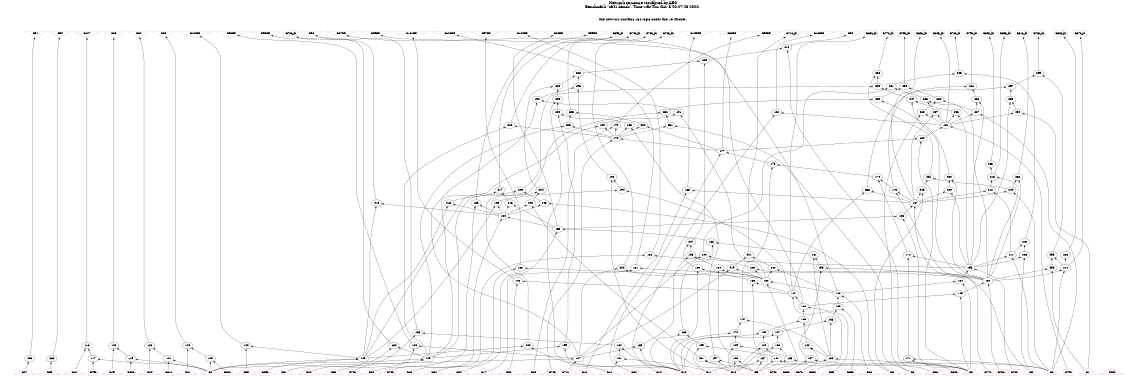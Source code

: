 # Network structure generated by ABC

digraph network {
size = "7.5,10";
center = true;
edge [dir = back];

{
  node [shape = plaintext];
  edge [style = invis];
  LevelTitle1 [label=""];
  LevelTitle2 [label=""];
  Level26 [label = ""];
  Level25 [label = ""];
  Level24 [label = ""];
  Level23 [label = ""];
  Level22 [label = ""];
  Level21 [label = ""];
  Level20 [label = ""];
  Level19 [label = ""];
  Level18 [label = ""];
  Level17 [label = ""];
  Level16 [label = ""];
  Level15 [label = ""];
  Level14 [label = ""];
  Level13 [label = ""];
  Level12 [label = ""];
  Level11 [label = ""];
  Level10 [label = ""];
  Level9 [label = ""];
  Level8 [label = ""];
  Level7 [label = ""];
  Level6 [label = ""];
  Level5 [label = ""];
  Level4 [label = ""];
  Level3 [label = ""];
  Level2 [label = ""];
  Level1 [label = ""];
  Level0 [label = ""];
  LevelTitle1 ->  LevelTitle2 ->  Level26 ->  Level25 ->  Level24 ->  Level23 ->  Level22 ->  Level21 ->  Level20 ->  Level19 ->  Level18 ->  Level17 ->  Level16 ->  Level15 ->  Level14 ->  Level13 ->  Level12 ->  Level11 ->  Level10 ->  Level9 ->  Level8 ->  Level7 ->  Level6 ->  Level5 ->  Level4 ->  Level3 ->  Level2 ->  Level1 ->  Level0;
}

{
  rank = same;
  LevelTitle1;
  title1 [shape=plaintext,
          fontsize=20,
          fontname = "Times-Roman",
          label="Network structure visualized by ABC\nBenchmark \"s641.bench\". Time was Thu Oct  8 20:27:48 2020. "
         ];
}

{
  rank = same;
  LevelTitle2;
  title2 [shape=plaintext,
          fontsize=18,
          fontname = "Times-Roman",
          label="The network contains 150 logic nodes and 19 latches.\n"
         ];
}

{
  rank = same;
  Level26;
  Node37 [label = "G91", shape = invtriangle, color = coral, fillcolor = coral];
  Node38 [label = "G94", shape = invtriangle, color = coral, fillcolor = coral];
  Node39 [label = "G107", shape = invtriangle, color = coral, fillcolor = coral];
  Node40 [label = "G83", shape = invtriangle, color = coral, fillcolor = coral];
  Node41 [label = "G84", shape = invtriangle, color = coral, fillcolor = coral];
  Node42 [label = "G85", shape = invtriangle, color = coral, fillcolor = coral];
  Node43 [label = "G100BF", shape = invtriangle, color = coral, fillcolor = coral];
  Node44 [label = "G98BF", shape = invtriangle, color = coral, fillcolor = coral];
  Node45 [label = "G96BF", shape = invtriangle, color = coral, fillcolor = coral];
  Node46 [label = "G92", shape = invtriangle, color = coral, fillcolor = coral];
  Node47 [label = "G87BF", shape = invtriangle, color = coral, fillcolor = coral];
  Node48 [label = "G89BF", shape = invtriangle, color = coral, fillcolor = coral];
  Node49 [label = "G101BF", shape = invtriangle, color = coral, fillcolor = coral];
  Node50 [label = "G106BF", shape = invtriangle, color = coral, fillcolor = coral];
  Node51 [label = "G97BF", shape = invtriangle, color = coral, fillcolor = coral];
  Node52 [label = "G104BF", shape = invtriangle, color = coral, fillcolor = coral];
  Node53 [label = "G88BF", shape = invtriangle, color = coral, fillcolor = coral];
  Node54 [label = "G99BF", shape = invtriangle, color = coral, fillcolor = coral];
  Node55 [label = "G105BF", shape = invtriangle, color = coral, fillcolor = coral];
  Node56 [label = "G86BF", shape = invtriangle, color = coral, fillcolor = coral];
  Node57 [label = "G95BF", shape = invtriangle, color = coral, fillcolor = coral];
  Node58 [label = "G103BF", shape = invtriangle, color = coral, fillcolor = coral];
  Node59 [label = "G90", shape = invtriangle, color = coral, fillcolor = coral];
  Node61 [label = "G64L_in", shape = box, color = coral, fillcolor = coral];
  Node64 [label = "G65L_in", shape = box, color = coral, fillcolor = coral];
  Node67 [label = "G66L_in", shape = box, color = coral, fillcolor = coral];
  Node70 [label = "G67L_in", shape = box, color = coral, fillcolor = coral];
  Node73 [label = "G68L_in", shape = box, color = coral, fillcolor = coral];
  Node76 [label = "G69L_in", shape = box, color = coral, fillcolor = coral];
  Node79 [label = "G70L_in", shape = box, color = coral, fillcolor = coral];
  Node82 [label = "G71L_in", shape = box, color = coral, fillcolor = coral];
  Node85 [label = "G72L_in", shape = box, color = coral, fillcolor = coral];
  Node88 [label = "G73L_in", shape = box, color = coral, fillcolor = coral];
  Node91 [label = "G74L_in", shape = box, color = coral, fillcolor = coral];
  Node94 [label = "G75L_in", shape = box, color = coral, fillcolor = coral];
  Node97 [label = "G76L_in", shape = box, color = coral, fillcolor = coral];
  Node100 [label = "G77L_in", shape = box, color = coral, fillcolor = coral];
  Node103 [label = "G78L_in", shape = box, color = coral, fillcolor = coral];
  Node106 [label = "G79L_in", shape = box, color = coral, fillcolor = coral];
  Node109 [label = "G80L_in", shape = box, color = coral, fillcolor = coral];
  Node112 [label = "G81L_in", shape = box, color = coral, fillcolor = coral];
  Node115 [label = "G82L_in", shape = box, color = coral, fillcolor = coral];
}

{
  rank = same;
  Level25;
  Node210 [label = "210\n", shape = ellipse];
}

{
  rank = same;
  Level24;
  Node209 [label = "209\n", shape = ellipse];
}

{
  rank = same;
  Level23;
  Node208 [label = "208\n", shape = ellipse];
  Node243 [label = "243\n", shape = ellipse];
  Node252 [label = "252\n", shape = ellipse];
  Node259 [label = "259\n", shape = ellipse];
}

{
  rank = same;
  Level22;
  Node196 [label = "196\n", shape = ellipse];
  Node206 [label = "206\n", shape = ellipse];
  Node235 [label = "235\n", shape = ellipse];
  Node241 [label = "241\n", shape = ellipse];
  Node250 [label = "250\n", shape = ellipse];
  Node257 [label = "257\n", shape = ellipse];
  Node261 [label = "261\n", shape = ellipse];
}

{
  rank = same;
  Level21;
  Node192 [label = "192\n", shape = ellipse];
  Node205 [label = "205\n", shape = ellipse];
  Node233 [label = "233\n", shape = ellipse];
  Node234 [label = "234\n", shape = ellipse];
  Node238 [label = "238\n", shape = ellipse];
  Node247 [label = "247\n", shape = ellipse];
  Node255 [label = "255\n", shape = ellipse];
  Node260 [label = "260\n", shape = ellipse];
}

{
  rank = same;
  Level20;
  Node182 [label = "182\n", shape = ellipse];
  Node191 [label = "191\n", shape = ellipse];
  Node200 [label = "200\n", shape = ellipse];
  Node225 [label = "225\n", shape = ellipse];
  Node227 [label = "227\n", shape = ellipse];
  Node228 [label = "228\n", shape = ellipse];
  Node232 [label = "232\n", shape = ellipse];
  Node237 [label = "237\n", shape = ellipse];
  Node246 [label = "246\n", shape = ellipse];
  Node254 [label = "254\n", shape = ellipse];
}

{
  rank = same;
  Level19;
  Node179 [label = "179\n", shape = ellipse];
  Node181 [label = "181\n", shape = ellipse];
  Node190 [label = "190\n", shape = ellipse];
  Node198 [label = "198\n", shape = ellipse];
  Node223 [label = "223\n", shape = ellipse];
  Node224 [label = "224\n", shape = ellipse];
  Node226 [label = "226\n", shape = ellipse];
  Node231 [label = "231\n", shape = ellipse];
}

{
  rank = same;
  Level18;
  Node178 [label = "178\n", shape = ellipse];
  Node180 [label = "180\n", shape = ellipse];
}

{
  rank = same;
  Level17;
  Node177 [label = "177\n", shape = ellipse];
}

{
  rank = same;
  Level16;
  Node176 [label = "176\n", shape = ellipse];
  Node265 [label = "265\n", shape = ellipse];
}

{
  rank = same;
  Level15;
  Node174 [label = "174\n", shape = ellipse];
  Node195 [label = "195\n", shape = ellipse];
  Node213 [label = "213\n", shape = ellipse];
  Node230 [label = "230\n", shape = ellipse];
  Node251 [label = "251\n", shape = ellipse];
  Node262 [label = "262\n", shape = ellipse];
}

{
  rank = same;
  Level14;
  Node168 [label = "168\n", shape = ellipse];
  Node173 [label = "173\n", shape = ellipse];
  Node194 [label = "194\n", shape = ellipse];
  Node204 [label = "204\n", shape = ellipse];
  Node212 [label = "212\n", shape = ellipse];
  Node217 [label = "217\n", shape = ellipse];
  Node229 [label = "229\n", shape = ellipse];
  Node244 [label = "244\n", shape = ellipse];
  Node245 [label = "245\n", shape = ellipse];
  Node249 [label = "249\n", shape = ellipse];
  Node256 [label = "256\n", shape = ellipse];
}

{
  rank = same;
  Level13;
  Node165 [label = "165\n", shape = ellipse];
  Node167 [label = "167\n", shape = ellipse];
  Node193 [label = "193\n", shape = ellipse];
  Node202 [label = "202\n", shape = ellipse];
  Node215 [label = "215\n", shape = ellipse];
  Node216 [label = "216\n", shape = ellipse];
  Node218 [label = "218\n", shape = ellipse];
  Node248 [label = "248\n", shape = ellipse];
}

{
  rank = same;
  Level12;
  Node164 [label = "164\n", shape = ellipse];
  Node166 [label = "166\n", shape = ellipse];
}

{
  rank = same;
  Level11;
  Node163 [label = "163\n", shape = ellipse];
}

{
  rank = same;
  Level10;
  Node162 [label = "162\n", shape = ellipse];
  Node207 [label = "207\n", shape = ellipse];
  Node242 [label = "242\n", shape = ellipse];
}

{
  rank = same;
  Level9;
  Node156 [label = "156\n", shape = ellipse];
  Node161 [label = "161\n", shape = ellipse];
  Node172 [label = "172\n", shape = ellipse];
  Node186 [label = "186\n", shape = ellipse];
  Node211 [label = "211\n", shape = ellipse];
  Node221 [label = "221\n", shape = ellipse];
  Node236 [label = "236\n", shape = ellipse];
  Node240 [label = "240\n", shape = ellipse];
  Node258 [label = "258\n", shape = ellipse];
  Node266 [label = "266\n", shape = ellipse];
}

{
  rank = same;
  Level8;
  Node151 [label = "151\n", shape = ellipse];
  Node153 [label = "153\n", shape = ellipse];
  Node155 [label = "155\n", shape = ellipse];
  Node158 [label = "158\n", shape = ellipse];
  Node184 [label = "184\n", shape = ellipse];
  Node189 [label = "189\n", shape = ellipse];
  Node214 [label = "214\n", shape = ellipse];
  Node219 [label = "219\n", shape = ellipse];
  Node220 [label = "220\n", shape = ellipse];
  Node222 [label = "222\n", shape = ellipse];
  Node239 [label = "239\n", shape = ellipse];
  Node253 [label = "253\n", shape = ellipse];
}

{
  rank = same;
  Level7;
  Node148 [label = "148\n", shape = ellipse];
  Node150 [label = "150\n", shape = ellipse];
  Node152 [label = "152\n", shape = ellipse];
  Node154 [label = "154\n", shape = ellipse];
  Node188 [label = "188\n", shape = ellipse];
}

{
  rank = same;
  Level6;
  Node140 [label = "140\n", shape = ellipse];
  Node147 [label = "147\n", shape = ellipse];
  Node149 [label = "149\n", shape = ellipse];
}

{
  rank = same;
  Level5;
  Node139 [label = "139\n", shape = ellipse];
  Node146 [label = "146\n", shape = ellipse];
}

{
  rank = same;
  Level4;
  Node138 [label = "138\n", shape = ellipse];
  Node145 [label = "145\n", shape = ellipse];
  Node175 [label = "175\n", shape = ellipse];
}

{
  rank = same;
  Level3;
  Node133 [label = "133\n", shape = ellipse];
  Node137 [label = "137\n", shape = ellipse];
  Node143 [label = "143\n", shape = ellipse];
  Node160 [label = "160\n", shape = ellipse];
  Node170 [label = "170\n", shape = ellipse];
}

{
  rank = same;
  Level2;
  Node118 [label = "118\n", shape = ellipse];
  Node120 [label = "120\n", shape = ellipse];
  Node122 [label = "122\n", shape = ellipse];
  Node124 [label = "124\n", shape = ellipse];
  Node126 [label = "126\n", shape = ellipse];
  Node128 [label = "128\n", shape = ellipse];
  Node130 [label = "130\n", shape = ellipse];
  Node132 [label = "132\n", shape = ellipse];
  Node136 [label = "136\n", shape = ellipse];
  Node142 [label = "142\n", shape = ellipse];
  Node144 [label = "144\n", shape = ellipse];
  Node159 [label = "159\n", shape = ellipse];
  Node169 [label = "169\n", shape = ellipse];
  Node185 [label = "185\n", shape = ellipse];
  Node199 [label = "199\n", shape = ellipse];
  Node203 [label = "203\n", shape = ellipse];
}

{
  rank = same;
  Level1;
  Node117 [label = "117\n", shape = ellipse];
  Node119 [label = "119\n", shape = ellipse];
  Node121 [label = "121\n", shape = ellipse];
  Node123 [label = "123\n", shape = ellipse];
  Node125 [label = "125\n", shape = ellipse];
  Node127 [label = "127\n", shape = ellipse];
  Node129 [label = "129\n", shape = ellipse];
  Node131 [label = "131\n", shape = ellipse];
  Node134 [label = "134\n", shape = ellipse];
  Node135 [label = "135\n", shape = ellipse];
  Node141 [label = "141\n", shape = ellipse];
  Node157 [label = "157\n", shape = ellipse];
  Node171 [label = "171\n", shape = ellipse];
  Node183 [label = "183\n", shape = ellipse];
  Node187 [label = "187\n", shape = ellipse];
  Node197 [label = "197\n", shape = ellipse];
  Node201 [label = "201\n", shape = ellipse];
  Node263 [label = "263\n", shape = ellipse];
  Node264 [label = "264\n", shape = ellipse];
}

{
  rank = same;
  Level0;
  Node1 [label = "clock", shape = triangle, color = coral, fillcolor = coral];
  Node2 [label = "G1", shape = triangle, color = coral, fillcolor = coral];
  Node3 [label = "G2", shape = triangle, color = coral, fillcolor = coral];
  Node4 [label = "G3", shape = triangle, color = coral, fillcolor = coral];
  Node5 [label = "G4", shape = triangle, color = coral, fillcolor = coral];
  Node6 [label = "G5", shape = triangle, color = coral, fillcolor = coral];
  Node7 [label = "G6", shape = triangle, color = coral, fillcolor = coral];
  Node8 [label = "G8", shape = triangle, color = coral, fillcolor = coral];
  Node9 [label = "G9", shape = triangle, color = coral, fillcolor = coral];
  Node10 [label = "G10", shape = triangle, color = coral, fillcolor = coral];
  Node11 [label = "G11", shape = triangle, color = coral, fillcolor = coral];
  Node12 [label = "G12", shape = triangle, color = coral, fillcolor = coral];
  Node13 [label = "G13", shape = triangle, color = coral, fillcolor = coral];
  Node14 [label = "G14", shape = triangle, color = coral, fillcolor = coral];
  Node15 [label = "G15", shape = triangle, color = coral, fillcolor = coral];
  Node16 [label = "G16", shape = triangle, color = coral, fillcolor = coral];
  Node17 [label = "G17", shape = triangle, color = coral, fillcolor = coral];
  Node18 [label = "G18", shape = triangle, color = coral, fillcolor = coral];
  Node19 [label = "G19", shape = triangle, color = coral, fillcolor = coral];
  Node20 [label = "G20", shape = triangle, color = coral, fillcolor = coral];
  Node21 [label = "G21", shape = triangle, color = coral, fillcolor = coral];
  Node22 [label = "G22", shape = triangle, color = coral, fillcolor = coral];
  Node23 [label = "G23", shape = triangle, color = coral, fillcolor = coral];
  Node24 [label = "G24", shape = triangle, color = coral, fillcolor = coral];
  Node25 [label = "G25", shape = triangle, color = coral, fillcolor = coral];
  Node26 [label = "G26", shape = triangle, color = coral, fillcolor = coral];
  Node27 [label = "G27", shape = triangle, color = coral, fillcolor = coral];
  Node28 [label = "G28", shape = triangle, color = coral, fillcolor = coral];
  Node29 [label = "G29", shape = triangle, color = coral, fillcolor = coral];
  Node30 [label = "G30", shape = triangle, color = coral, fillcolor = coral];
  Node31 [label = "G31", shape = triangle, color = coral, fillcolor = coral];
  Node32 [label = "G32", shape = triangle, color = coral, fillcolor = coral];
  Node33 [label = "G33", shape = triangle, color = coral, fillcolor = coral];
  Node34 [label = "G34", shape = triangle, color = coral, fillcolor = coral];
  Node35 [label = "G35", shape = triangle, color = coral, fillcolor = coral];
  Node36 [label = "G36", shape = triangle, color = coral, fillcolor = coral];
  Node62 [label = "G64L", shape = box, color = coral, fillcolor = coral];
  Node65 [label = "G65L", shape = box, color = coral, fillcolor = coral];
  Node68 [label = "G66L", shape = box, color = coral, fillcolor = coral];
  Node71 [label = "G67L", shape = box, color = coral, fillcolor = coral];
  Node74 [label = "G68L", shape = box, color = coral, fillcolor = coral];
  Node77 [label = "G69L", shape = box, color = coral, fillcolor = coral];
  Node80 [label = "G70L", shape = box, color = coral, fillcolor = coral];
  Node83 [label = "G71L", shape = box, color = coral, fillcolor = coral];
  Node86 [label = "G72L", shape = box, color = coral, fillcolor = coral];
  Node89 [label = "G73L", shape = box, color = coral, fillcolor = coral];
  Node92 [label = "G74L", shape = box, color = coral, fillcolor = coral];
  Node95 [label = "G75L", shape = box, color = coral, fillcolor = coral];
  Node98 [label = "G76L", shape = box, color = coral, fillcolor = coral];
  Node101 [label = "G77L", shape = box, color = coral, fillcolor = coral];
  Node104 [label = "G78L", shape = box, color = coral, fillcolor = coral];
  Node107 [label = "G79L", shape = box, color = coral, fillcolor = coral];
  Node110 [label = "G80L", shape = box, color = coral, fillcolor = coral];
  Node113 [label = "G81L", shape = box, color = coral, fillcolor = coral];
  Node116 [label = "G82L", shape = box, color = coral, fillcolor = coral];
}

title1 -> title2 [style = invis];
title2 -> Node37 [style = invis];
title2 -> Node38 [style = invis];
title2 -> Node39 [style = invis];
title2 -> Node40 [style = invis];
title2 -> Node41 [style = invis];
title2 -> Node42 [style = invis];
title2 -> Node43 [style = invis];
title2 -> Node44 [style = invis];
title2 -> Node45 [style = invis];
title2 -> Node46 [style = invis];
title2 -> Node47 [style = invis];
title2 -> Node48 [style = invis];
title2 -> Node49 [style = invis];
title2 -> Node50 [style = invis];
title2 -> Node51 [style = invis];
title2 -> Node52 [style = invis];
title2 -> Node53 [style = invis];
title2 -> Node54 [style = invis];
title2 -> Node55 [style = invis];
title2 -> Node56 [style = invis];
title2 -> Node57 [style = invis];
title2 -> Node58 [style = invis];
title2 -> Node59 [style = invis];
title2 -> Node61 [style = invis];
title2 -> Node64 [style = invis];
title2 -> Node67 [style = invis];
title2 -> Node70 [style = invis];
title2 -> Node73 [style = invis];
title2 -> Node76 [style = invis];
title2 -> Node79 [style = invis];
title2 -> Node82 [style = invis];
title2 -> Node85 [style = invis];
title2 -> Node88 [style = invis];
title2 -> Node91 [style = invis];
title2 -> Node94 [style = invis];
title2 -> Node97 [style = invis];
title2 -> Node100 [style = invis];
title2 -> Node103 [style = invis];
title2 -> Node106 [style = invis];
title2 -> Node109 [style = invis];
title2 -> Node112 [style = invis];
title2 -> Node115 [style = invis];
Node37 -> Node38 [style = invis];
Node38 -> Node39 [style = invis];
Node39 -> Node40 [style = invis];
Node40 -> Node41 [style = invis];
Node41 -> Node42 [style = invis];
Node42 -> Node43 [style = invis];
Node43 -> Node44 [style = invis];
Node44 -> Node45 [style = invis];
Node45 -> Node46 [style = invis];
Node46 -> Node47 [style = invis];
Node47 -> Node48 [style = invis];
Node48 -> Node49 [style = invis];
Node49 -> Node50 [style = invis];
Node50 -> Node51 [style = invis];
Node51 -> Node52 [style = invis];
Node52 -> Node53 [style = invis];
Node53 -> Node54 [style = invis];
Node54 -> Node55 [style = invis];
Node55 -> Node56 [style = invis];
Node56 -> Node57 [style = invis];
Node57 -> Node58 [style = invis];
Node58 -> Node59 [style = invis];
Node37 -> Node263 [style = solid];
Node38 -> Node264 [style = solid];
Node39 -> Node118 [style = solid];
Node40 -> Node120 [style = solid];
Node41 -> Node122 [style = solid];
Node42 -> Node124 [style = solid];
Node43 -> Node126 [style = solid];
Node44 -> Node128 [style = solid];
Node45 -> Node130 [style = solid];
Node46 -> Node133 [style = solid];
Node47 -> Node140 [style = solid];
Node48 -> Node146 [style = solid];
Node49 -> Node148 [style = solid];
Node50 -> Node151 [style = solid];
Node51 -> Node153 [style = solid];
Node52 -> Node156 [style = solid];
Node53 -> Node163 [style = solid];
Node54 -> Node165 [style = solid];
Node55 -> Node168 [style = solid];
Node56 -> Node177 [style = solid];
Node57 -> Node179 [style = solid];
Node58 -> Node182 [style = solid];
Node59 -> Node210 [style = solid];
Node61 -> Node181 [style = solid];
Node64 -> Node213 [style = solid];
Node67 -> Node167 [style = solid];
Node70 -> Node214 [style = solid];
Node73 -> Node147 [style = solid];
Node76 -> Node217 [style = solid];
Node79 -> Node218 [style = solid];
Node82 -> Node221 [style = solid];
Node85 -> Node222 [style = solid];
Node88 -> Node225 [style = solid];
Node91 -> Node226 [style = solid];
Node94 -> Node235 [style = solid];
Node97 -> Node243 [style = solid];
Node100 -> Node252 [style = solid];
Node103 -> Node259 [style = solid];
Node106 -> Node261 [style = solid];
Node109 -> Node265 [style = solid];
Node112 -> Node262 [style = solid];
Node115 -> Node266 [style = solid];
Node117 -> Node5 [style = solid];
Node117 -> Node107 [style = solid];
Node118 -> Node18 [style = solid];
Node118 -> Node117 [style = solid];
Node119 -> Node5 [style = solid];
Node119 -> Node110 [style = solid];
Node120 -> Node19 [style = solid];
Node120 -> Node119 [style = solid];
Node121 -> Node5 [style = solid];
Node121 -> Node113 [style = solid];
Node122 -> Node20 [style = solid];
Node122 -> Node121 [style = solid];
Node123 -> Node5 [style = solid];
Node123 -> Node116 [style = solid];
Node124 -> Node21 [style = solid];
Node124 -> Node123 [style = solid];
Node125 -> Node5 [style = solid];
Node125 -> Node77 [style = solid];
Node126 -> Node35 [style = solid];
Node126 -> Node125 [style = solid];
Node127 -> Node5 [style = solid];
Node127 -> Node83 [style = solid];
Node128 -> Node33 [style = solid];
Node128 -> Node127 [style = solid];
Node129 -> Node5 [style = solid];
Node129 -> Node89 [style = solid];
Node130 -> Node31 [style = solid];
Node130 -> Node129 [style = solid];
Node131 -> Node11 [style = solid];
Node131 -> Node12 [style = solid];
Node132 -> Node13 [style = solid];
Node132 -> Node131 [style = solid];
Node133 -> Node28 [style = solid];
Node133 -> Node132 [style = solid];
Node134 -> Node4 [style = solid];
Node134 -> Node11 [style = solid];
Node135 -> Node4 [style = solid];
Node135 -> Node9 [style = solid];
Node136 -> Node10 [style = solid];
Node136 -> Node135 [style = solid];
Node137 -> Node13 [style = solid];
Node137 -> Node136 [style = solid];
Node138 -> Node134 [style = solid];
Node138 -> Node137 [style = solid];
Node139 -> Node65 [style = solid];
Node139 -> Node138 [style = solid];
Node140 -> Node23 [style = solid];
Node140 -> Node139 [style = solid];
Node141 -> Node4 [style = solid];
Node141 -> Node9 [style = solid];
Node142 -> Node10 [style = solid];
Node142 -> Node141 [style = solid];
Node143 -> Node13 [style = solid];
Node143 -> Node142 [style = solid];
Node144 -> Node71 [style = solid];
Node144 -> Node134 [style = solid];
Node145 -> Node143 [style = solid];
Node145 -> Node144 [style = solid];
Node146 -> Node25 [style = solid];
Node146 -> Node145 [style = solid];
Node147 -> Node74 [style = solid];
Node147 -> Node146 [style = solid];
Node148 -> Node36 [style = solid];
Node148 -> Node147 [style = solid];
Node149 -> Node4 [style = solid];
Node149 -> Node146 [style = solid];
Node150 -> Node104 [style = solid];
Node150 -> Node149 [style = solid];
Node151 -> Node17 [style = solid];
Node151 -> Node150 [style = solid];
Node152 -> Node86 [style = solid];
Node152 -> Node140 [style = solid];
Node153 -> Node32 [style = solid];
Node153 -> Node152 [style = solid];
Node154 -> Node4 [style = solid];
Node154 -> Node140 [style = solid];
Node155 -> Node98 [style = solid];
Node155 -> Node154 [style = solid];
Node156 -> Node15 [style = solid];
Node156 -> Node155 [style = solid];
Node157 -> Node3 [style = solid];
Node157 -> Node68 [style = solid];
Node158 -> Node150 [style = solid];
Node158 -> Node157 [style = solid];
Node159 -> Node10 [style = solid];
Node159 -> Node141 [style = solid];
Node160 -> Node13 [style = solid];
Node160 -> Node159 [style = solid];
Node161 -> Node134 [style = solid];
Node161 -> Node158 [style = solid];
Node162 -> Node160 [style = solid];
Node162 -> Node161 [style = solid];
Node163 -> Node24 [style = solid];
Node163 -> Node162 [style = solid];
Node164 -> Node80 [style = solid];
Node164 -> Node163 [style = solid];
Node165 -> Node34 [style = solid];
Node165 -> Node164 [style = solid];
Node166 -> Node4 [style = solid];
Node166 -> Node163 [style = solid];
Node167 -> Node101 [style = solid];
Node167 -> Node166 [style = solid];
Node168 -> Node16 [style = solid];
Node168 -> Node167 [style = solid];
Node169 -> Node10 [style = solid];
Node169 -> Node135 [style = solid];
Node170 -> Node13 [style = solid];
Node170 -> Node169 [style = solid];
Node171 -> Node3 [style = solid];
Node171 -> Node62 [style = solid];
Node172 -> Node155 [style = solid];
Node172 -> Node171 [style = solid];
Node173 -> Node150 [style = solid];
Node173 -> Node167 [style = solid];
Node174 -> Node172 [style = solid];
Node174 -> Node173 [style = solid];
Node175 -> Node134 [style = solid];
Node175 -> Node170 [style = solid];
Node176 -> Node174 [style = solid];
Node176 -> Node175 [style = solid];
Node177 -> Node22 [style = solid];
Node177 -> Node176 [style = solid];
Node178 -> Node92 [style = solid];
Node178 -> Node177 [style = solid];
Node179 -> Node30 [style = solid];
Node179 -> Node178 [style = solid];
Node180 -> Node4 [style = solid];
Node180 -> Node177 [style = solid];
Node181 -> Node95 [style = solid];
Node181 -> Node180 [style = solid];
Node182 -> Node14 [style = solid];
Node182 -> Node181 [style = solid];
Node183 -> Node9 [style = solid];
Node183 -> Node10 [style = solid];
Node184 -> Node152 [style = solid];
Node184 -> Node183 [style = solid];
Node185 -> Node13 [style = solid];
Node185 -> Node127 [style = solid];
Node186 -> Node184 [style = solid];
Node186 -> Node185 [style = solid];
Node187 -> Node9 [style = solid];
Node187 -> Node10 [style = solid];
Node188 -> Node147 [style = solid];
Node188 -> Node187 [style = solid];
Node189 -> Node13 [style = solid];
Node189 -> Node188 [style = solid];
Node190 -> Node129 [style = solid];
Node190 -> Node178 [style = solid];
Node191 -> Node152 [style = solid];
Node191 -> Node190 [style = solid];
Node192 -> Node127 [style = solid];
Node192 -> Node191 [style = solid];
Node193 -> Node125 [style = solid];
Node193 -> Node164 [style = solid];
Node194 -> Node147 [style = solid];
Node194 -> Node193 [style = solid];
Node195 -> Node11 [style = solid];
Node195 -> Node194 [style = solid];
Node196 -> Node192 [style = solid];
Node196 -> Node195 [style = solid];
Node197 -> Node9 [style = solid];
Node197 -> Node10 [style = solid];
Node198 -> Node178 [style = solid];
Node198 -> Node197 [style = solid];
Node199 -> Node13 [style = solid];
Node199 -> Node129 [style = solid];
Node200 -> Node198 [style = solid];
Node200 -> Node199 [style = solid];
Node201 -> Node9 [style = solid];
Node201 -> Node10 [style = solid];
Node202 -> Node164 [style = solid];
Node202 -> Node201 [style = solid];
Node203 -> Node13 [style = solid];
Node203 -> Node125 [style = solid];
Node204 -> Node202 [style = solid];
Node204 -> Node203 [style = solid];
Node205 -> Node12 [style = solid];
Node205 -> Node200 [style = solid];
Node206 -> Node204 [style = solid];
Node206 -> Node205 [style = solid];
Node207 -> Node186 [style = solid];
Node207 -> Node189 [style = solid];
Node208 -> Node196 [style = solid];
Node208 -> Node206 [style = solid];
Node209 -> Node207 [style = solid];
Node209 -> Node208 [style = solid];
Node210 -> Node26 [style = solid];
Node210 -> Node209 [style = solid];
Node211 -> Node3 [style = solid];
Node211 -> Node155 [style = solid];
Node212 -> Node167 [style = solid];
Node212 -> Node211 [style = solid];
Node213 -> Node150 [style = solid];
Node213 -> Node212 [style = solid];
Node214 -> Node3 [style = solid];
Node214 -> Node150 [style = solid];
Node215 -> Node125 [style = solid];
Node215 -> Node164 [style = solid];
Node216 -> Node163 [style = solid];
Node216 -> Node164 [style = solid];
Node217 -> Node215 [style = solid];
Node217 -> Node216 [style = solid];
Node218 -> Node125 [style = solid];
Node218 -> Node164 [style = solid];
Node219 -> Node127 [style = solid];
Node219 -> Node152 [style = solid];
Node220 -> Node140 [style = solid];
Node220 -> Node152 [style = solid];
Node221 -> Node219 [style = solid];
Node221 -> Node220 [style = solid];
Node222 -> Node127 [style = solid];
Node222 -> Node152 [style = solid];
Node223 -> Node129 [style = solid];
Node223 -> Node178 [style = solid];
Node224 -> Node177 [style = solid];
Node224 -> Node178 [style = solid];
Node225 -> Node223 [style = solid];
Node225 -> Node224 [style = solid];
Node226 -> Node129 [style = solid];
Node226 -> Node178 [style = solid];
Node227 -> Node3 [style = solid];
Node227 -> Node181 [style = solid];
Node228 -> Node8 [style = solid];
Node228 -> Node181 [style = solid];
Node229 -> Node155 [style = solid];
Node229 -> Node167 [style = solid];
Node230 -> Node150 [style = solid];
Node230 -> Node229 [style = solid];
Node231 -> Node8 [style = solid];
Node231 -> Node178 [style = solid];
Node232 -> Node129 [style = solid];
Node232 -> Node231 [style = solid];
Node233 -> Node230 [style = solid];
Node233 -> Node232 [style = solid];
Node234 -> Node227 [style = solid];
Node234 -> Node228 [style = solid];
Node235 -> Node233 [style = solid];
Node235 -> Node234 [style = solid];
Node236 -> Node6 [style = solid];
Node236 -> Node155 [style = solid];
Node237 -> Node167 [style = solid];
Node237 -> Node181 [style = solid];
Node238 -> Node150 [style = solid];
Node238 -> Node237 [style = solid];
Node239 -> Node6 [style = solid];
Node239 -> Node152 [style = solid];
Node240 -> Node127 [style = solid];
Node240 -> Node239 [style = solid];
Node241 -> Node238 [style = solid];
Node241 -> Node240 [style = solid];
Node242 -> Node211 [style = solid];
Node242 -> Node236 [style = solid];
Node243 -> Node241 [style = solid];
Node243 -> Node242 [style = solid];
Node244 -> Node3 [style = solid];
Node244 -> Node167 [style = solid];
Node245 -> Node7 [style = solid];
Node245 -> Node167 [style = solid];
Node246 -> Node155 [style = solid];
Node246 -> Node181 [style = solid];
Node247 -> Node150 [style = solid];
Node247 -> Node246 [style = solid];
Node248 -> Node7 [style = solid];
Node248 -> Node164 [style = solid];
Node249 -> Node125 [style = solid];
Node249 -> Node248 [style = solid];
Node250 -> Node247 [style = solid];
Node250 -> Node249 [style = solid];
Node251 -> Node244 [style = solid];
Node251 -> Node245 [style = solid];
Node252 -> Node250 [style = solid];
Node252 -> Node251 [style = solid];
Node253 -> Node2 [style = solid];
Node253 -> Node150 [style = solid];
Node254 -> Node2 [style = solid];
Node254 -> Node181 [style = solid];
Node255 -> Node155 [style = solid];
Node255 -> Node254 [style = solid];
Node256 -> Node147 [style = solid];
Node256 -> Node167 [style = solid];
Node257 -> Node255 [style = solid];
Node257 -> Node256 [style = solid];
Node258 -> Node214 [style = solid];
Node258 -> Node253 [style = solid];
Node259 -> Node257 [style = solid];
Node259 -> Node258 [style = solid];
Node260 -> Node155 [style = solid];
Node260 -> Node227 [style = solid];
Node261 -> Node173 [style = solid];
Node261 -> Node260 [style = solid];
Node262 -> Node150 [style = solid];
Node262 -> Node244 [style = solid];
Node263 -> Node27 [style = solid];
Node264 -> Node29 [style = solid];
Node265 -> Node213 [style = solid];
Node266 -> Node214 [style = solid];
}

